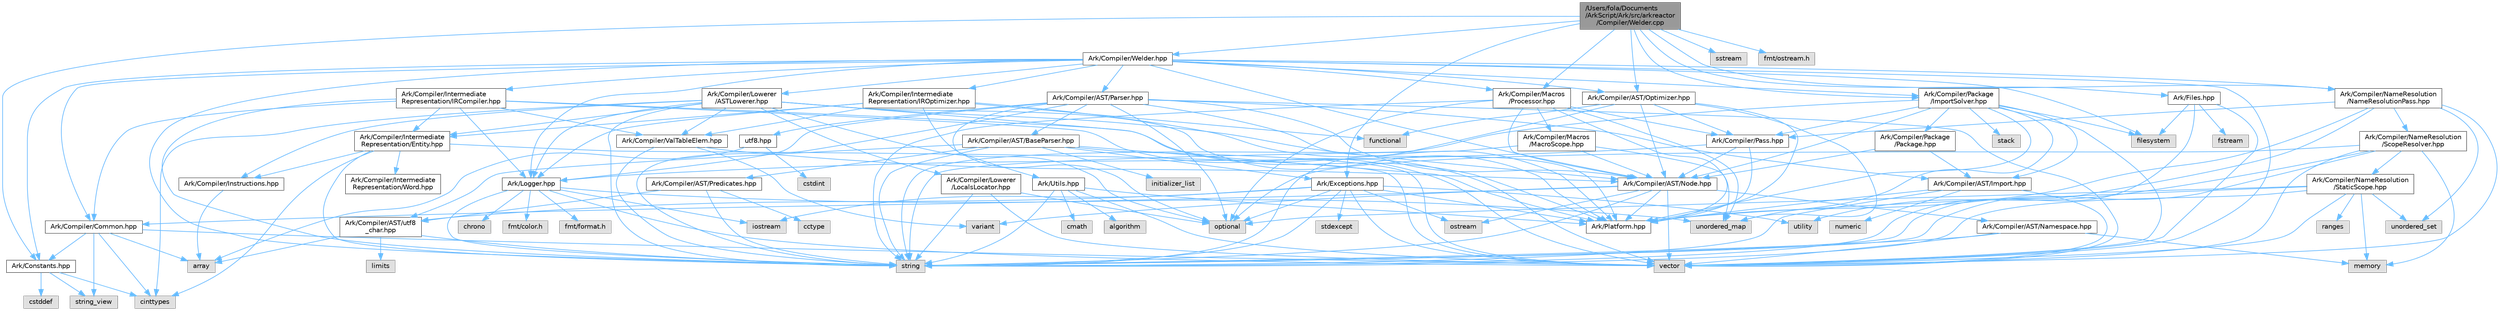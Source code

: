 digraph "/Users/fola/Documents/ArkScript/Ark/src/arkreactor/Compiler/Welder.cpp"
{
 // INTERACTIVE_SVG=YES
 // LATEX_PDF_SIZE
  bgcolor="transparent";
  edge [fontname=Helvetica,fontsize=10,labelfontname=Helvetica,labelfontsize=10];
  node [fontname=Helvetica,fontsize=10,shape=box,height=0.2,width=0.4];
  Node1 [id="Node000001",label="/Users/fola/Documents\l/ArkScript/Ark/src/arkreactor\l/Compiler/Welder.cpp",height=0.2,width=0.4,color="gray40", fillcolor="grey60", style="filled", fontcolor="black",tooltip=" "];
  Node1 -> Node2 [id="edge1_Node000001_Node000002",color="steelblue1",style="solid",tooltip=" "];
  Node2 [id="Node000002",label="Ark/Constants.hpp",height=0.2,width=0.4,color="grey40", fillcolor="white", style="filled",URL="$d6/de9/Constants_8hpp.html",tooltip="Constants used by ArkScript."];
  Node2 -> Node3 [id="edge2_Node000002_Node000003",color="steelblue1",style="solid",tooltip=" "];
  Node3 [id="Node000003",label="string_view",height=0.2,width=0.4,color="grey60", fillcolor="#E0E0E0", style="filled",tooltip=" "];
  Node2 -> Node4 [id="edge3_Node000002_Node000004",color="steelblue1",style="solid",tooltip=" "];
  Node4 [id="Node000004",label="cinttypes",height=0.2,width=0.4,color="grey60", fillcolor="#E0E0E0", style="filled",tooltip=" "];
  Node2 -> Node5 [id="edge4_Node000002_Node000005",color="steelblue1",style="solid",tooltip=" "];
  Node5 [id="Node000005",label="cstddef",height=0.2,width=0.4,color="grey60", fillcolor="#E0E0E0", style="filled",tooltip=" "];
  Node1 -> Node6 [id="edge5_Node000001_Node000006",color="steelblue1",style="solid",tooltip=" "];
  Node6 [id="Node000006",label="Ark/Compiler/Welder.hpp",height=0.2,width=0.4,color="grey40", fillcolor="white", style="filled",URL="$de/d8e/Welder_8hpp.html",tooltip="In charge of welding everything needed to compile code."];
  Node6 -> Node7 [id="edge6_Node000006_Node000007",color="steelblue1",style="solid",tooltip=" "];
  Node7 [id="Node000007",label="string",height=0.2,width=0.4,color="grey60", fillcolor="#E0E0E0", style="filled",tooltip=" "];
  Node6 -> Node8 [id="edge7_Node000006_Node000008",color="steelblue1",style="solid",tooltip=" "];
  Node8 [id="Node000008",label="vector",height=0.2,width=0.4,color="grey60", fillcolor="#E0E0E0", style="filled",tooltip=" "];
  Node6 -> Node9 [id="edge8_Node000006_Node000009",color="steelblue1",style="solid",tooltip=" "];
  Node9 [id="Node000009",label="filesystem",height=0.2,width=0.4,color="grey60", fillcolor="#E0E0E0", style="filled",tooltip=" "];
  Node6 -> Node10 [id="edge9_Node000006_Node000010",color="steelblue1",style="solid",tooltip=" "];
  Node10 [id="Node000010",label="Ark/Compiler/Common.hpp",height=0.2,width=0.4,color="grey40", fillcolor="white", style="filled",URL="$d8/ddd/Common_8hpp.html",tooltip="Common code for the compiler."];
  Node10 -> Node11 [id="edge10_Node000010_Node000011",color="steelblue1",style="solid",tooltip=" "];
  Node11 [id="Node000011",label="array",height=0.2,width=0.4,color="grey60", fillcolor="#E0E0E0", style="filled",tooltip=" "];
  Node10 -> Node3 [id="edge11_Node000010_Node000003",color="steelblue1",style="solid",tooltip=" "];
  Node10 -> Node8 [id="edge12_Node000010_Node000008",color="steelblue1",style="solid",tooltip=" "];
  Node10 -> Node4 [id="edge13_Node000010_Node000004",color="steelblue1",style="solid",tooltip=" "];
  Node10 -> Node2 [id="edge14_Node000010_Node000002",color="steelblue1",style="solid",tooltip=" "];
  Node6 -> Node12 [id="edge15_Node000006_Node000012",color="steelblue1",style="solid",tooltip=" "];
  Node12 [id="Node000012",label="Ark/Compiler/AST/Node.hpp",height=0.2,width=0.4,color="grey40", fillcolor="white", style="filled",URL="$d7/dc6/Node_8hpp.html",tooltip="AST node used by the parser, optimizer and compiler."];
  Node12 -> Node13 [id="edge16_Node000012_Node000013",color="steelblue1",style="solid",tooltip=" "];
  Node13 [id="Node000013",label="variant",height=0.2,width=0.4,color="grey60", fillcolor="#E0E0E0", style="filled",tooltip=" "];
  Node12 -> Node14 [id="edge17_Node000012_Node000014",color="steelblue1",style="solid",tooltip=" "];
  Node14 [id="Node000014",label="ostream",height=0.2,width=0.4,color="grey60", fillcolor="#E0E0E0", style="filled",tooltip=" "];
  Node12 -> Node7 [id="edge18_Node000012_Node000007",color="steelblue1",style="solid",tooltip=" "];
  Node12 -> Node8 [id="edge19_Node000012_Node000008",color="steelblue1",style="solid",tooltip=" "];
  Node12 -> Node15 [id="edge20_Node000012_Node000015",color="steelblue1",style="solid",tooltip=" "];
  Node15 [id="Node000015",label="Ark/Compiler/AST/Namespace.hpp",height=0.2,width=0.4,color="grey40", fillcolor="white", style="filled",URL="$da/d33/Namespace_8hpp.html",tooltip=" "];
  Node15 -> Node7 [id="edge21_Node000015_Node000007",color="steelblue1",style="solid",tooltip=" "];
  Node15 -> Node8 [id="edge22_Node000015_Node000008",color="steelblue1",style="solid",tooltip=" "];
  Node15 -> Node16 [id="edge23_Node000015_Node000016",color="steelblue1",style="solid",tooltip=" "];
  Node16 [id="Node000016",label="memory",height=0.2,width=0.4,color="grey60", fillcolor="#E0E0E0", style="filled",tooltip=" "];
  Node12 -> Node10 [id="edge24_Node000012_Node000010",color="steelblue1",style="solid",tooltip=" "];
  Node12 -> Node17 [id="edge25_Node000012_Node000017",color="steelblue1",style="solid",tooltip=" "];
  Node17 [id="Node000017",label="Ark/Platform.hpp",height=0.2,width=0.4,color="grey40", fillcolor="white", style="filled",URL="$d5/d40/Platform_8hpp.html",tooltip="ArkScript configuration macros."];
  Node6 -> Node18 [id="edge26_Node000006_Node000018",color="steelblue1",style="solid",tooltip=" "];
  Node18 [id="Node000018",label="Ark/Compiler/AST/Parser.hpp",height=0.2,width=0.4,color="grey40", fillcolor="white", style="filled",URL="$d7/ddd/Parser_8hpp.html",tooltip="Parse ArkScript code, but do not handle any import declarations."];
  Node18 -> Node19 [id="edge27_Node000018_Node000019",color="steelblue1",style="solid",tooltip=" "];
  Node19 [id="Node000019",label="Ark/Compiler/AST/BaseParser.hpp",height=0.2,width=0.4,color="grey40", fillcolor="white", style="filled",URL="$d3/d70/BaseParser_8hpp.html",tooltip=" "];
  Node19 -> Node7 [id="edge28_Node000019_Node000007",color="steelblue1",style="solid",tooltip=" "];
  Node19 -> Node8 [id="edge29_Node000019_Node000008",color="steelblue1",style="solid",tooltip=" "];
  Node19 -> Node20 [id="edge30_Node000019_Node000020",color="steelblue1",style="solid",tooltip=" "];
  Node20 [id="Node000020",label="initializer_list",height=0.2,width=0.4,color="grey60", fillcolor="#E0E0E0", style="filled",tooltip=" "];
  Node19 -> Node17 [id="edge31_Node000019_Node000017",color="steelblue1",style="solid",tooltip=" "];
  Node19 -> Node21 [id="edge32_Node000019_Node000021",color="steelblue1",style="solid",tooltip=" "];
  Node21 [id="Node000021",label="Ark/Exceptions.hpp",height=0.2,width=0.4,color="grey40", fillcolor="white", style="filled",URL="$d2/de9/Exceptions_8hpp.html",tooltip="ArkScript homemade exceptions."];
  Node21 -> Node7 [id="edge33_Node000021_Node000007",color="steelblue1",style="solid",tooltip=" "];
  Node21 -> Node22 [id="edge34_Node000021_Node000022",color="steelblue1",style="solid",tooltip=" "];
  Node22 [id="Node000022",label="utility",height=0.2,width=0.4,color="grey60", fillcolor="#E0E0E0", style="filled",tooltip=" "];
  Node21 -> Node8 [id="edge35_Node000021_Node000008",color="steelblue1",style="solid",tooltip=" "];
  Node21 -> Node23 [id="edge36_Node000021_Node000023",color="steelblue1",style="solid",tooltip=" "];
  Node23 [id="Node000023",label="stdexcept",height=0.2,width=0.4,color="grey60", fillcolor="#E0E0E0", style="filled",tooltip=" "];
  Node21 -> Node24 [id="edge37_Node000021_Node000024",color="steelblue1",style="solid",tooltip=" "];
  Node24 [id="Node000024",label="optional",height=0.2,width=0.4,color="grey60", fillcolor="#E0E0E0", style="filled",tooltip=" "];
  Node21 -> Node14 [id="edge38_Node000021_Node000014",color="steelblue1",style="solid",tooltip=" "];
  Node21 -> Node25 [id="edge39_Node000021_Node000025",color="steelblue1",style="solid",tooltip=" "];
  Node25 [id="Node000025",label="iostream",height=0.2,width=0.4,color="grey60", fillcolor="#E0E0E0", style="filled",tooltip=" "];
  Node21 -> Node26 [id="edge40_Node000021_Node000026",color="steelblue1",style="solid",tooltip=" "];
  Node26 [id="Node000026",label="Ark/Compiler/AST/utf8\l_char.hpp",height=0.2,width=0.4,color="grey40", fillcolor="white", style="filled",URL="$db/d4e/utf8__char_8hpp.html",tooltip=" "];
  Node26 -> Node11 [id="edge41_Node000026_Node000011",color="steelblue1",style="solid",tooltip=" "];
  Node26 -> Node7 [id="edge42_Node000026_Node000007",color="steelblue1",style="solid",tooltip=" "];
  Node26 -> Node27 [id="edge43_Node000026_Node000027",color="steelblue1",style="solid",tooltip=" "];
  Node27 [id="Node000027",label="limits",height=0.2,width=0.4,color="grey60", fillcolor="#E0E0E0", style="filled",tooltip=" "];
  Node21 -> Node17 [id="edge44_Node000021_Node000017",color="steelblue1",style="solid",tooltip=" "];
  Node19 -> Node28 [id="edge45_Node000019_Node000028",color="steelblue1",style="solid",tooltip=" "];
  Node28 [id="Node000028",label="Ark/Compiler/AST/Predicates.hpp",height=0.2,width=0.4,color="grey40", fillcolor="white", style="filled",URL="$dc/d59/Predicates_8hpp.html",tooltip=" "];
  Node28 -> Node7 [id="edge46_Node000028_Node000007",color="steelblue1",style="solid",tooltip=" "];
  Node28 -> Node29 [id="edge47_Node000028_Node000029",color="steelblue1",style="solid",tooltip=" "];
  Node29 [id="Node000029",label="cctype",height=0.2,width=0.4,color="grey60", fillcolor="#E0E0E0", style="filled",tooltip=" "];
  Node28 -> Node26 [id="edge48_Node000028_Node000026",color="steelblue1",style="solid",tooltip=" "];
  Node19 -> Node26 [id="edge49_Node000019_Node000026",color="steelblue1",style="solid",tooltip=" "];
  Node18 -> Node12 [id="edge50_Node000018_Node000012",color="steelblue1",style="solid",tooltip=" "];
  Node18 -> Node30 [id="edge51_Node000018_Node000030",color="steelblue1",style="solid",tooltip=" "];
  Node30 [id="Node000030",label="Ark/Compiler/AST/Import.hpp",height=0.2,width=0.4,color="grey40", fillcolor="white", style="filled",URL="$d4/d32/Import_8hpp.html",tooltip=" "];
  Node30 -> Node8 [id="edge52_Node000030_Node000008",color="steelblue1",style="solid",tooltip=" "];
  Node30 -> Node7 [id="edge53_Node000030_Node000007",color="steelblue1",style="solid",tooltip=" "];
  Node30 -> Node31 [id="edge54_Node000030_Node000031",color="steelblue1",style="solid",tooltip=" "];
  Node31 [id="Node000031",label="numeric",height=0.2,width=0.4,color="grey60", fillcolor="#E0E0E0", style="filled",tooltip=" "];
  Node30 -> Node17 [id="edge55_Node000030_Node000017",color="steelblue1",style="solid",tooltip=" "];
  Node18 -> Node32 [id="edge56_Node000018_Node000032",color="steelblue1",style="solid",tooltip=" "];
  Node32 [id="Node000032",label="Ark/Logger.hpp",height=0.2,width=0.4,color="grey40", fillcolor="white", style="filled",URL="$d9/d11/Logger_8hpp.html",tooltip="Internal logger."];
  Node32 -> Node25 [id="edge57_Node000032_Node000025",color="steelblue1",style="solid",tooltip=" "];
  Node32 -> Node33 [id="edge58_Node000032_Node000033",color="steelblue1",style="solid",tooltip=" "];
  Node33 [id="Node000033",label="fmt/format.h",height=0.2,width=0.4,color="grey60", fillcolor="#E0E0E0", style="filled",tooltip=" "];
  Node32 -> Node7 [id="edge59_Node000032_Node000007",color="steelblue1",style="solid",tooltip=" "];
  Node32 -> Node34 [id="edge60_Node000032_Node000034",color="steelblue1",style="solid",tooltip=" "];
  Node34 [id="Node000034",label="chrono",height=0.2,width=0.4,color="grey60", fillcolor="#E0E0E0", style="filled",tooltip=" "];
  Node32 -> Node8 [id="edge61_Node000032_Node000008",color="steelblue1",style="solid",tooltip=" "];
  Node32 -> Node35 [id="edge62_Node000032_Node000035",color="steelblue1",style="solid",tooltip=" "];
  Node35 [id="Node000035",label="unordered_map",height=0.2,width=0.4,color="grey60", fillcolor="#E0E0E0", style="filled",tooltip=" "];
  Node32 -> Node36 [id="edge63_Node000032_Node000036",color="steelblue1",style="solid",tooltip=" "];
  Node36 [id="Node000036",label="fmt/color.h",height=0.2,width=0.4,color="grey60", fillcolor="#E0E0E0", style="filled",tooltip=" "];
  Node18 -> Node37 [id="edge64_Node000018_Node000037",color="steelblue1",style="solid",tooltip=" "];
  Node37 [id="Node000037",label="Ark/Utils.hpp",height=0.2,width=0.4,color="grey40", fillcolor="white", style="filled",URL="$d4/dcb/Ark_2Utils_8hpp.html",tooltip="Lots of utilities about string, filesystem and more."];
  Node37 -> Node17 [id="edge65_Node000037_Node000017",color="steelblue1",style="solid",tooltip=" "];
  Node37 -> Node38 [id="edge66_Node000037_Node000038",color="steelblue1",style="solid",tooltip=" "];
  Node38 [id="Node000038",label="algorithm",height=0.2,width=0.4,color="grey60", fillcolor="#E0E0E0", style="filled",tooltip=" "];
  Node37 -> Node7 [id="edge67_Node000037_Node000007",color="steelblue1",style="solid",tooltip=" "];
  Node37 -> Node8 [id="edge68_Node000037_Node000008",color="steelblue1",style="solid",tooltip=" "];
  Node37 -> Node39 [id="edge69_Node000037_Node000039",color="steelblue1",style="solid",tooltip=" "];
  Node39 [id="Node000039",label="cmath",height=0.2,width=0.4,color="grey60", fillcolor="#E0E0E0", style="filled",tooltip=" "];
  Node18 -> Node17 [id="edge70_Node000018_Node000017",color="steelblue1",style="solid",tooltip=" "];
  Node18 -> Node7 [id="edge71_Node000018_Node000007",color="steelblue1",style="solid",tooltip=" "];
  Node18 -> Node24 [id="edge72_Node000018_Node000024",color="steelblue1",style="solid",tooltip=" "];
  Node18 -> Node8 [id="edge73_Node000018_Node000008",color="steelblue1",style="solid",tooltip=" "];
  Node18 -> Node40 [id="edge74_Node000018_Node000040",color="steelblue1",style="solid",tooltip=" "];
  Node40 [id="Node000040",label="utf8.hpp",height=0.2,width=0.4,color="grey40", fillcolor="white", style="filled",URL="$d1/d85/utf8_8hpp.html",tooltip=" "];
  Node40 -> Node11 [id="edge75_Node000040_Node000011",color="steelblue1",style="solid",tooltip=" "];
  Node40 -> Node41 [id="edge76_Node000040_Node000041",color="steelblue1",style="solid",tooltip=" "];
  Node41 [id="Node000041",label="cstdint",height=0.2,width=0.4,color="grey60", fillcolor="#E0E0E0", style="filled",tooltip=" "];
  Node6 -> Node42 [id="edge77_Node000006_Node000042",color="steelblue1",style="solid",tooltip=" "];
  Node42 [id="Node000042",label="Ark/Compiler/Lowerer\l/ASTLowerer.hpp",height=0.2,width=0.4,color="grey40", fillcolor="white", style="filled",URL="$db/d08/ASTLowerer_8hpp.html",tooltip=" "];
  Node42 -> Node8 [id="edge78_Node000042_Node000008",color="steelblue1",style="solid",tooltip=" "];
  Node42 -> Node7 [id="edge79_Node000042_Node000007",color="steelblue1",style="solid",tooltip=" "];
  Node42 -> Node4 [id="edge80_Node000042_Node000004",color="steelblue1",style="solid",tooltip=" "];
  Node42 -> Node24 [id="edge81_Node000042_Node000024",color="steelblue1",style="solid",tooltip=" "];
  Node42 -> Node17 [id="edge82_Node000042_Node000017",color="steelblue1",style="solid",tooltip=" "];
  Node42 -> Node32 [id="edge83_Node000042_Node000032",color="steelblue1",style="solid",tooltip=" "];
  Node42 -> Node43 [id="edge84_Node000042_Node000043",color="steelblue1",style="solid",tooltip=" "];
  Node43 [id="Node000043",label="Ark/Compiler/Instructions.hpp",height=0.2,width=0.4,color="grey40", fillcolor="white", style="filled",URL="$d8/daa/Instructions_8hpp.html",tooltip="The different instructions used by the compiler and virtual machine."];
  Node43 -> Node11 [id="edge85_Node000043_Node000011",color="steelblue1",style="solid",tooltip=" "];
  Node42 -> Node44 [id="edge86_Node000042_Node000044",color="steelblue1",style="solid",tooltip=" "];
  Node44 [id="Node000044",label="Ark/Compiler/Intermediate\lRepresentation/Entity.hpp",height=0.2,width=0.4,color="grey40", fillcolor="white", style="filled",URL="$de/da6/Entity_8hpp.html",tooltip="An entity in the IR is a bundle of information."];
  Node44 -> Node4 [id="edge87_Node000044_Node000004",color="steelblue1",style="solid",tooltip=" "];
  Node44 -> Node8 [id="edge88_Node000044_Node000008",color="steelblue1",style="solid",tooltip=" "];
  Node44 -> Node7 [id="edge89_Node000044_Node000007",color="steelblue1",style="solid",tooltip=" "];
  Node44 -> Node45 [id="edge90_Node000044_Node000045",color="steelblue1",style="solid",tooltip=" "];
  Node45 [id="Node000045",label="Ark/Compiler/Intermediate\lRepresentation/Word.hpp",height=0.2,width=0.4,color="grey40", fillcolor="white", style="filled",URL="$db/d53/Word_8hpp.html",tooltip="Describe an instruction and its immediate argument."];
  Node44 -> Node43 [id="edge91_Node000044_Node000043",color="steelblue1",style="solid",tooltip=" "];
  Node42 -> Node12 [id="edge92_Node000042_Node000012",color="steelblue1",style="solid",tooltip=" "];
  Node42 -> Node46 [id="edge93_Node000042_Node000046",color="steelblue1",style="solid",tooltip=" "];
  Node46 [id="Node000046",label="Ark/Compiler/ValTableElem.hpp",height=0.2,width=0.4,color="grey40", fillcolor="white", style="filled",URL="$dd/de7/ValTableElem_8hpp.html",tooltip="The basic value type handled by the compiler."];
  Node46 -> Node13 [id="edge94_Node000046_Node000013",color="steelblue1",style="solid",tooltip=" "];
  Node46 -> Node7 [id="edge95_Node000046_Node000007",color="steelblue1",style="solid",tooltip=" "];
  Node46 -> Node12 [id="edge96_Node000046_Node000012",color="steelblue1",style="solid",tooltip=" "];
  Node42 -> Node47 [id="edge97_Node000042_Node000047",color="steelblue1",style="solid",tooltip=" "];
  Node47 [id="Node000047",label="Ark/Compiler/Lowerer\l/LocalsLocator.hpp",height=0.2,width=0.4,color="grey40", fillcolor="white", style="filled",URL="$df/dd6/LocalsLocator_8hpp.html",tooltip="Track locals at compile."];
  Node47 -> Node8 [id="edge98_Node000047_Node000008",color="steelblue1",style="solid",tooltip=" "];
  Node47 -> Node7 [id="edge99_Node000047_Node000007",color="steelblue1",style="solid",tooltip=" "];
  Node47 -> Node24 [id="edge100_Node000047_Node000024",color="steelblue1",style="solid",tooltip=" "];
  Node6 -> Node48 [id="edge101_Node000006_Node000048",color="steelblue1",style="solid",tooltip=" "];
  Node48 [id="Node000048",label="Ark/Compiler/Intermediate\lRepresentation/IROptimizer.hpp",height=0.2,width=0.4,color="grey40", fillcolor="white", style="filled",URL="$d0/de2/IROptimizer_8hpp.html",tooltip="Optimize IR based on IR entity grouped by 2 (or more)"];
  Node48 -> Node17 [id="edge102_Node000048_Node000017",color="steelblue1",style="solid",tooltip=" "];
  Node48 -> Node32 [id="edge103_Node000048_Node000032",color="steelblue1",style="solid",tooltip=" "];
  Node48 -> Node46 [id="edge104_Node000048_Node000046",color="steelblue1",style="solid",tooltip=" "];
  Node48 -> Node44 [id="edge105_Node000048_Node000044",color="steelblue1",style="solid",tooltip=" "];
  Node48 -> Node24 [id="edge106_Node000048_Node000024",color="steelblue1",style="solid",tooltip=" "];
  Node48 -> Node49 [id="edge107_Node000048_Node000049",color="steelblue1",style="solid",tooltip=" "];
  Node49 [id="Node000049",label="functional",height=0.2,width=0.4,color="grey60", fillcolor="#E0E0E0", style="filled",tooltip=" "];
  Node6 -> Node50 [id="edge108_Node000006_Node000050",color="steelblue1",style="solid",tooltip=" "];
  Node50 [id="Node000050",label="Ark/Compiler/Intermediate\lRepresentation/IRCompiler.hpp",height=0.2,width=0.4,color="grey40", fillcolor="white", style="filled",URL="$df/d86/IRCompiler_8hpp.html",tooltip="Compile the intermediate representation to bytecode."];
  Node50 -> Node8 [id="edge109_Node000050_Node000008",color="steelblue1",style="solid",tooltip=" "];
  Node50 -> Node7 [id="edge110_Node000050_Node000007",color="steelblue1",style="solid",tooltip=" "];
  Node50 -> Node17 [id="edge111_Node000050_Node000017",color="steelblue1",style="solid",tooltip=" "];
  Node50 -> Node32 [id="edge112_Node000050_Node000032",color="steelblue1",style="solid",tooltip=" "];
  Node50 -> Node10 [id="edge113_Node000050_Node000010",color="steelblue1",style="solid",tooltip=" "];
  Node50 -> Node46 [id="edge114_Node000050_Node000046",color="steelblue1",style="solid",tooltip=" "];
  Node50 -> Node44 [id="edge115_Node000050_Node000044",color="steelblue1",style="solid",tooltip=" "];
  Node6 -> Node2 [id="edge116_Node000006_Node000002",color="steelblue1",style="solid",tooltip=" "];
  Node6 -> Node32 [id="edge117_Node000006_Node000032",color="steelblue1",style="solid",tooltip=" "];
  Node6 -> Node51 [id="edge118_Node000006_Node000051",color="steelblue1",style="solid",tooltip=" "];
  Node51 [id="Node000051",label="Ark/Compiler/Package\l/ImportSolver.hpp",height=0.2,width=0.4,color="grey40", fillcolor="white", style="filled",URL="$d1/db0/ImportSolver_8hpp.html",tooltip="Handle imports, resolve them with modules and everything."];
  Node51 -> Node52 [id="edge119_Node000051_Node000052",color="steelblue1",style="solid",tooltip=" "];
  Node52 [id="Node000052",label="stack",height=0.2,width=0.4,color="grey60", fillcolor="#E0E0E0", style="filled",tooltip=" "];
  Node51 -> Node8 [id="edge120_Node000051_Node000008",color="steelblue1",style="solid",tooltip=" "];
  Node51 -> Node7 [id="edge121_Node000051_Node000007",color="steelblue1",style="solid",tooltip=" "];
  Node51 -> Node9 [id="edge122_Node000051_Node000009",color="steelblue1",style="solid",tooltip=" "];
  Node51 -> Node35 [id="edge123_Node000051_Node000035",color="steelblue1",style="solid",tooltip=" "];
  Node51 -> Node17 [id="edge124_Node000051_Node000017",color="steelblue1",style="solid",tooltip=" "];
  Node51 -> Node53 [id="edge125_Node000051_Node000053",color="steelblue1",style="solid",tooltip=" "];
  Node53 [id="Node000053",label="Ark/Compiler/Pass.hpp",height=0.2,width=0.4,color="grey40", fillcolor="white", style="filled",URL="$df/d5f/Pass_8hpp.html",tooltip="Interface for a compiler pass (take in an AST, output an AST)"];
  Node53 -> Node17 [id="edge126_Node000053_Node000017",color="steelblue1",style="solid",tooltip=" "];
  Node53 -> Node12 [id="edge127_Node000053_Node000012",color="steelblue1",style="solid",tooltip=" "];
  Node53 -> Node32 [id="edge128_Node000053_Node000032",color="steelblue1",style="solid",tooltip=" "];
  Node51 -> Node12 [id="edge129_Node000051_Node000012",color="steelblue1",style="solid",tooltip=" "];
  Node51 -> Node30 [id="edge130_Node000051_Node000030",color="steelblue1",style="solid",tooltip=" "];
  Node51 -> Node54 [id="edge131_Node000051_Node000054",color="steelblue1",style="solid",tooltip=" "];
  Node54 [id="Node000054",label="Ark/Compiler/Package\l/Package.hpp",height=0.2,width=0.4,color="grey40", fillcolor="white", style="filled",URL="$d8/d80/Package_8hpp.html",tooltip=" "];
  Node54 -> Node12 [id="edge132_Node000054_Node000012",color="steelblue1",style="solid",tooltip=" "];
  Node54 -> Node30 [id="edge133_Node000054_Node000030",color="steelblue1",style="solid",tooltip=" "];
  Node6 -> Node55 [id="edge134_Node000006_Node000055",color="steelblue1",style="solid",tooltip=" "];
  Node55 [id="Node000055",label="Ark/Compiler/Macros\l/Processor.hpp",height=0.2,width=0.4,color="grey40", fillcolor="white", style="filled",URL="$de/db1/Processor_8hpp.html",tooltip="Handles the macros and their expansion in ArkScript source code."];
  Node55 -> Node17 [id="edge135_Node000055_Node000017",color="steelblue1",style="solid",tooltip=" "];
  Node55 -> Node12 [id="edge136_Node000055_Node000012",color="steelblue1",style="solid",tooltip=" "];
  Node55 -> Node56 [id="edge137_Node000055_Node000056",color="steelblue1",style="solid",tooltip=" "];
  Node56 [id="Node000056",label="Ark/Compiler/Macros\l/MacroScope.hpp",height=0.2,width=0.4,color="grey40", fillcolor="white", style="filled",URL="$d7/dfb/MacroScope_8hpp.html",tooltip="Defines tools to handle macro definitions."];
  Node56 -> Node12 [id="edge138_Node000056_Node000012",color="steelblue1",style="solid",tooltip=" "];
  Node56 -> Node35 [id="edge139_Node000056_Node000035",color="steelblue1",style="solid",tooltip=" "];
  Node56 -> Node7 [id="edge140_Node000056_Node000007",color="steelblue1",style="solid",tooltip=" "];
  Node55 -> Node53 [id="edge141_Node000055_Node000053",color="steelblue1",style="solid",tooltip=" "];
  Node55 -> Node35 [id="edge142_Node000055_Node000035",color="steelblue1",style="solid",tooltip=" "];
  Node55 -> Node24 [id="edge143_Node000055_Node000024",color="steelblue1",style="solid",tooltip=" "];
  Node55 -> Node7 [id="edge144_Node000055_Node000007",color="steelblue1",style="solid",tooltip=" "];
  Node6 -> Node57 [id="edge145_Node000006_Node000057",color="steelblue1",style="solid",tooltip=" "];
  Node57 [id="Node000057",label="Ark/Compiler/AST/Optimizer.hpp",height=0.2,width=0.4,color="grey40", fillcolor="white", style="filled",URL="$db/d93/Optimizer_8hpp.html",tooltip="Optimizes a given ArkScript AST."];
  Node57 -> Node49 [id="edge146_Node000057_Node000049",color="steelblue1",style="solid",tooltip=" "];
  Node57 -> Node35 [id="edge147_Node000057_Node000035",color="steelblue1",style="solid",tooltip=" "];
  Node57 -> Node7 [id="edge148_Node000057_Node000007",color="steelblue1",style="solid",tooltip=" "];
  Node57 -> Node17 [id="edge149_Node000057_Node000017",color="steelblue1",style="solid",tooltip=" "];
  Node57 -> Node53 [id="edge150_Node000057_Node000053",color="steelblue1",style="solid",tooltip=" "];
  Node57 -> Node12 [id="edge151_Node000057_Node000012",color="steelblue1",style="solid",tooltip=" "];
  Node6 -> Node58 [id="edge152_Node000006_Node000058",color="steelblue1",style="solid",tooltip=" "];
  Node58 [id="Node000058",label="Ark/Compiler/NameResolution\l/NameResolutionPass.hpp",height=0.2,width=0.4,color="grey40", fillcolor="white", style="filled",URL="$d4/de8/NameResolutionPass_8hpp.html",tooltip="Resolves names and fully qualify them in the AST (prefixing them with the package they are from)"];
  Node58 -> Node8 [id="edge153_Node000058_Node000008",color="steelblue1",style="solid",tooltip=" "];
  Node58 -> Node7 [id="edge154_Node000058_Node000007",color="steelblue1",style="solid",tooltip=" "];
  Node58 -> Node59 [id="edge155_Node000058_Node000059",color="steelblue1",style="solid",tooltip=" "];
  Node59 [id="Node000059",label="unordered_set",height=0.2,width=0.4,color="grey60", fillcolor="#E0E0E0", style="filled",tooltip=" "];
  Node58 -> Node17 [id="edge156_Node000058_Node000017",color="steelblue1",style="solid",tooltip=" "];
  Node58 -> Node53 [id="edge157_Node000058_Node000053",color="steelblue1",style="solid",tooltip=" "];
  Node58 -> Node60 [id="edge158_Node000058_Node000060",color="steelblue1",style="solid",tooltip=" "];
  Node60 [id="Node000060",label="Ark/Compiler/NameResolution\l/ScopeResolver.hpp",height=0.2,width=0.4,color="grey40", fillcolor="white", style="filled",URL="$db/d5b/ScopeResolver_8hpp.html",tooltip="Handle scope resolution at compile time."];
  Node60 -> Node7 [id="edge159_Node000060_Node000007",color="steelblue1",style="solid",tooltip=" "];
  Node60 -> Node24 [id="edge160_Node000060_Node000024",color="steelblue1",style="solid",tooltip=" "];
  Node60 -> Node16 [id="edge161_Node000060_Node000016",color="steelblue1",style="solid",tooltip=" "];
  Node60 -> Node8 [id="edge162_Node000060_Node000008",color="steelblue1",style="solid",tooltip=" "];
  Node60 -> Node22 [id="edge163_Node000060_Node000022",color="steelblue1",style="solid",tooltip=" "];
  Node60 -> Node61 [id="edge164_Node000060_Node000061",color="steelblue1",style="solid",tooltip=" "];
  Node61 [id="Node000061",label="Ark/Compiler/NameResolution\l/StaticScope.hpp",height=0.2,width=0.4,color="grey40", fillcolor="white", style="filled",URL="$df/db8/StaticScope_8hpp.html",tooltip="Static scopes (for functions, loops) and namespace scopes (for packages) definitions,..."];
  Node61 -> Node7 [id="edge165_Node000061_Node000007",color="steelblue1",style="solid",tooltip=" "];
  Node61 -> Node24 [id="edge166_Node000061_Node000024",color="steelblue1",style="solid",tooltip=" "];
  Node61 -> Node16 [id="edge167_Node000061_Node000016",color="steelblue1",style="solid",tooltip=" "];
  Node61 -> Node8 [id="edge168_Node000061_Node000008",color="steelblue1",style="solid",tooltip=" "];
  Node61 -> Node62 [id="edge169_Node000061_Node000062",color="steelblue1",style="solid",tooltip=" "];
  Node62 [id="Node000062",label="ranges",height=0.2,width=0.4,color="grey60", fillcolor="#E0E0E0", style="filled",tooltip=" "];
  Node61 -> Node59 [id="edge170_Node000061_Node000059",color="steelblue1",style="solid",tooltip=" "];
  Node61 -> Node17 [id="edge171_Node000061_Node000017",color="steelblue1",style="solid",tooltip=" "];
  Node1 -> Node51 [id="edge172_Node000001_Node000051",color="steelblue1",style="solid",tooltip=" "];
  Node1 -> Node57 [id="edge173_Node000001_Node000057",color="steelblue1",style="solid",tooltip=" "];
  Node1 -> Node55 [id="edge174_Node000001_Node000055",color="steelblue1",style="solid",tooltip=" "];
  Node1 -> Node58 [id="edge175_Node000001_Node000058",color="steelblue1",style="solid",tooltip=" "];
  Node1 -> Node63 [id="edge176_Node000001_Node000063",color="steelblue1",style="solid",tooltip=" "];
  Node63 [id="Node000063",label="Ark/Files.hpp",height=0.2,width=0.4,color="grey40", fillcolor="white", style="filled",URL="$d4/dc0/Files_8hpp.html",tooltip="Lots of utilities about the filesystem."];
  Node63 -> Node7 [id="edge177_Node000063_Node000007",color="steelblue1",style="solid",tooltip=" "];
  Node63 -> Node8 [id="edge178_Node000063_Node000008",color="steelblue1",style="solid",tooltip=" "];
  Node63 -> Node64 [id="edge179_Node000063_Node000064",color="steelblue1",style="solid",tooltip=" "];
  Node64 [id="Node000064",label="fstream",height=0.2,width=0.4,color="grey60", fillcolor="#E0E0E0", style="filled",tooltip=" "];
  Node63 -> Node9 [id="edge180_Node000063_Node000009",color="steelblue1",style="solid",tooltip=" "];
  Node1 -> Node21 [id="edge181_Node000001_Node000021",color="steelblue1",style="solid",tooltip=" "];
  Node1 -> Node65 [id="edge182_Node000001_Node000065",color="steelblue1",style="solid",tooltip=" "];
  Node65 [id="Node000065",label="sstream",height=0.2,width=0.4,color="grey60", fillcolor="#E0E0E0", style="filled",tooltip=" "];
  Node1 -> Node66 [id="edge183_Node000001_Node000066",color="steelblue1",style="solid",tooltip=" "];
  Node66 [id="Node000066",label="fmt/ostream.h",height=0.2,width=0.4,color="grey60", fillcolor="#E0E0E0", style="filled",tooltip=" "];
}
